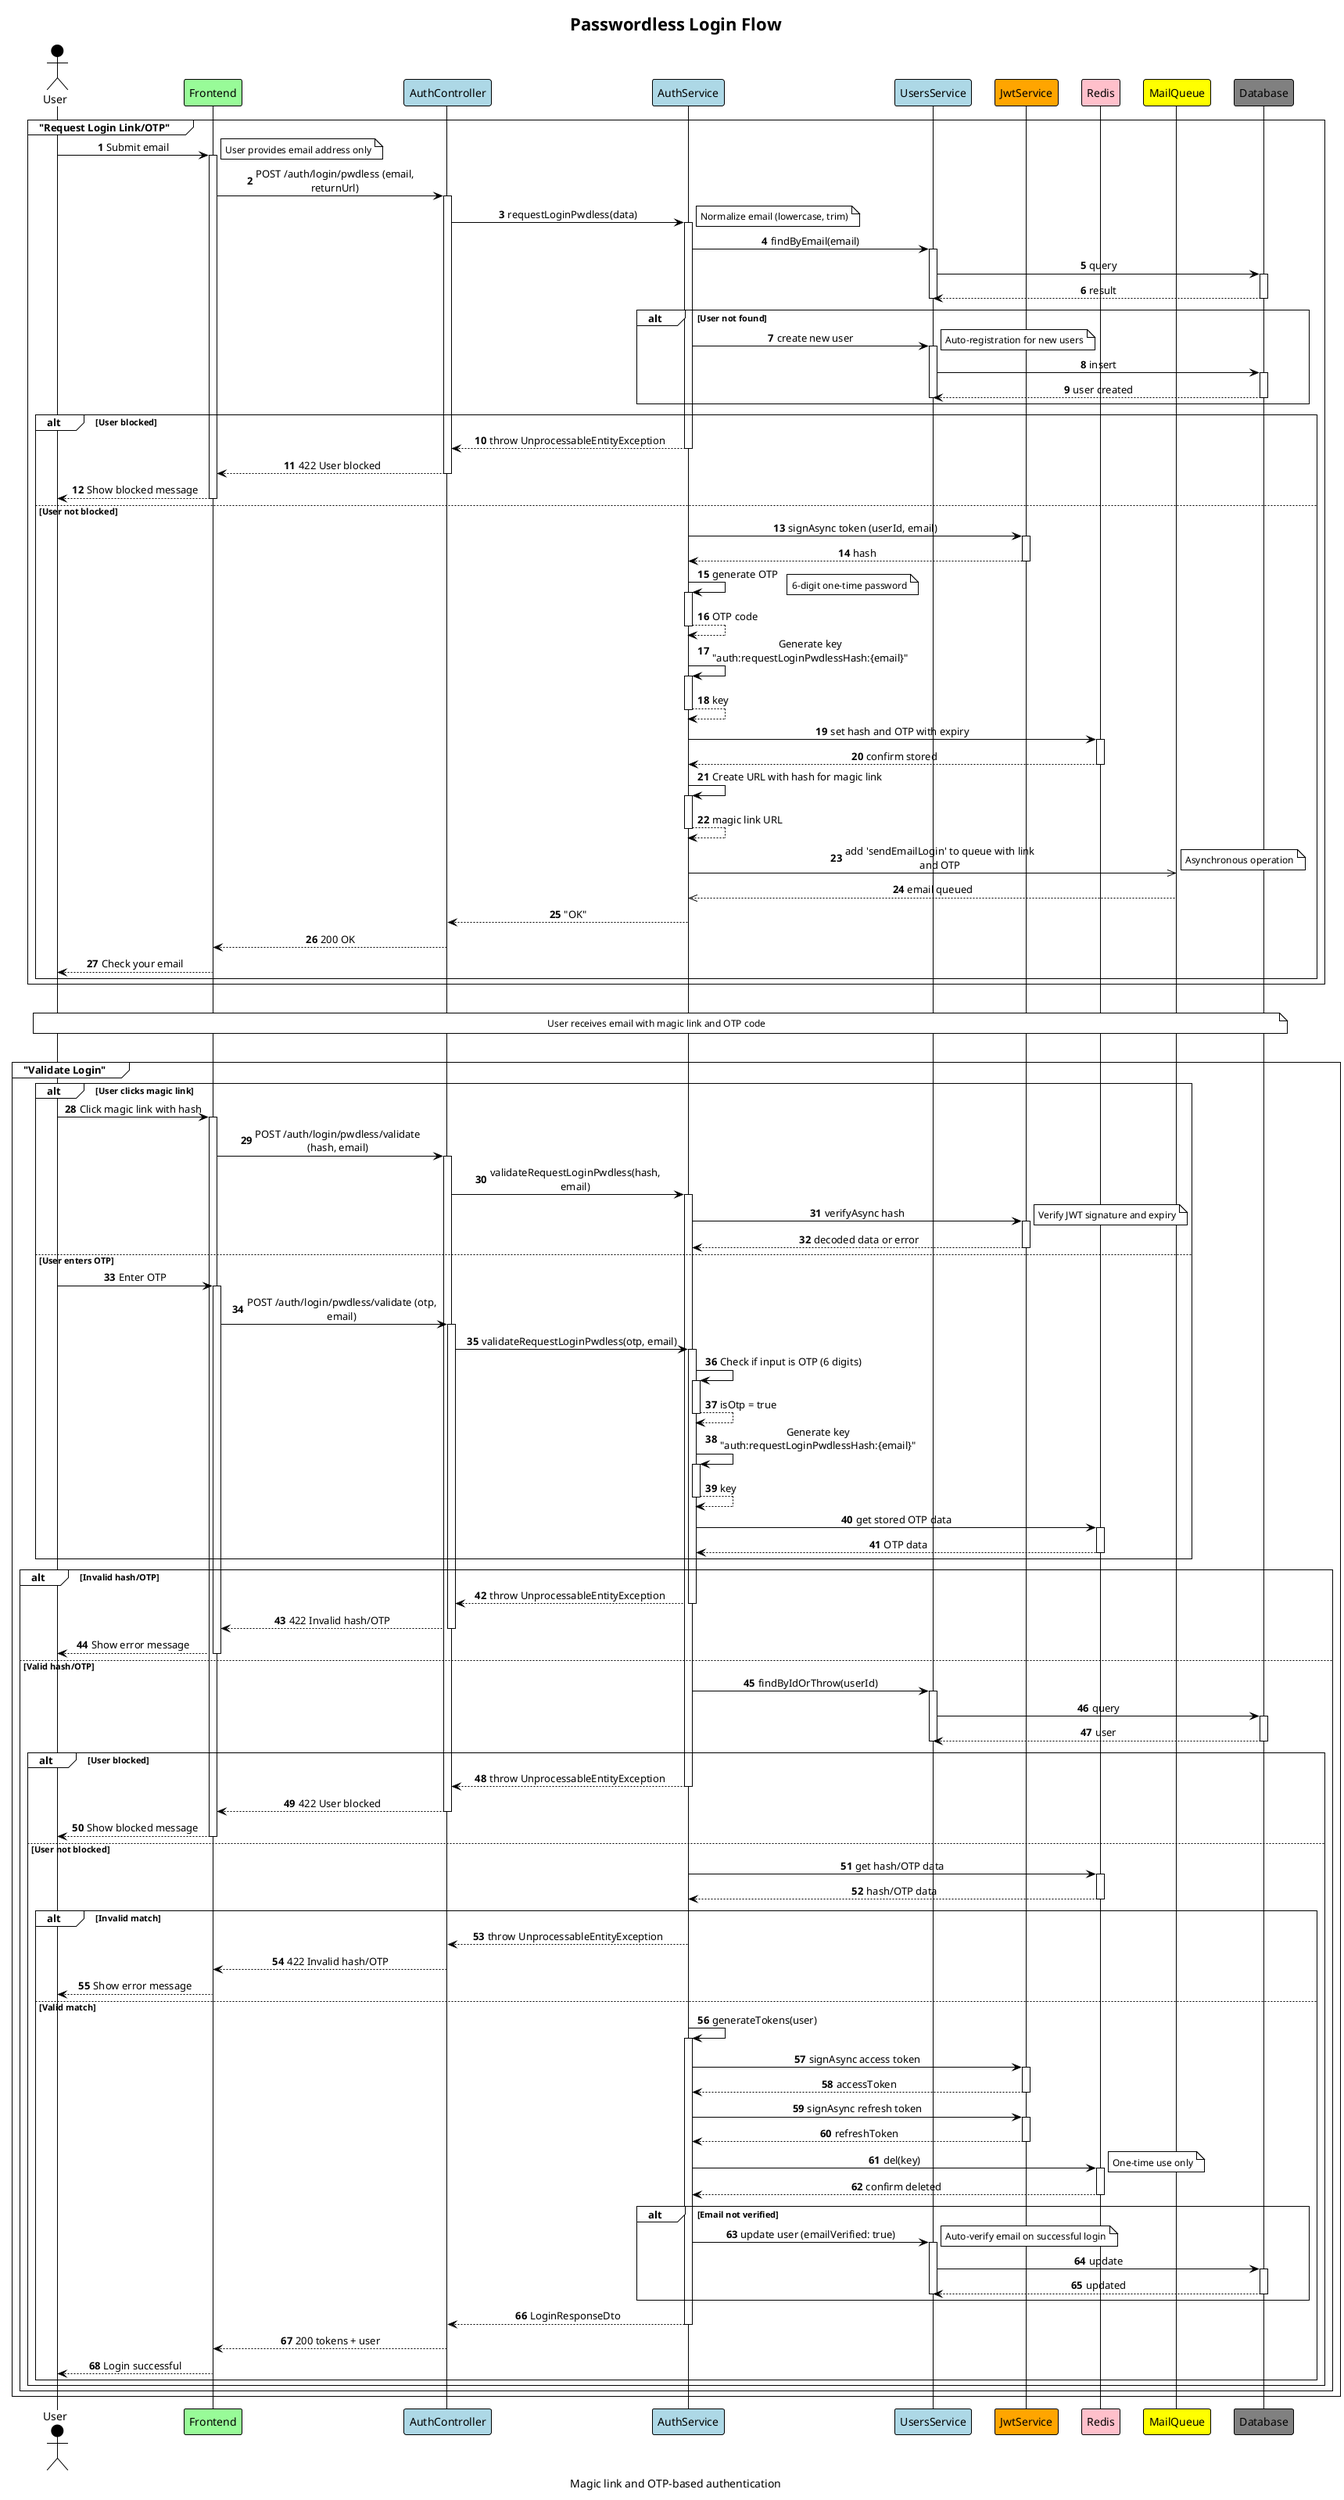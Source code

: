 @startuml Passwordless Login Flow
!theme plain
skinparam sequenceMessageAlign center
skinparam maxMessageSize 250
skinparam noteFontSize 12
skinparam BoxPadding 10

autonumber

title Passwordless Login Flow
caption Magic link and OTP-based authentication

actor User #Black
participant "Frontend" as FE #PaleGreen
participant "AuthController" as AC #LightBlue
participant "AuthService" as AS #LightBlue
participant "UsersService" as US #LightBlue
participant "JwtService" as JWT #Orange
participant "Redis" as Redis #Pink
participant "MailQueue" as Mail #Yellow
participant "Database" as DB #Gray

' Request Passwordless Login
group "Request Login Link/OTP"
    User -> FE ++ : Submit email
    note right: User provides email address only
    FE -> AC ++ : POST /auth/login/pwdless (email, returnUrl)
    AC -> AS ++ : requestLoginPwdless(data)
    note right: Normalize email (lowercase, trim)

    AS -> US ++ : findByEmail(email)
    US -> DB ++ : query
    return result
    deactivate US

    alt User not found
        AS -> US ++ : create new user
        note right: Auto-registration for new users
        US -> DB ++ : insert
        return user created
        deactivate US
    end

    alt User blocked
        AS --> AC -- : throw UnprocessableEntityException
        AC --> FE -- : 422 User blocked
        FE --> User -- : Show blocked message
    else User not blocked
        AS -> JWT ++ : signAsync token (userId, email)
        return hash

        AS -> AS ++ : generate OTP
        note right: 6-digit one-time password
        return OTP code

        AS -> AS ++ : Generate key "auth:requestLoginPwdlessHash:{email}"
        return key

        AS -> Redis ++ : set hash and OTP with expiry
        return confirm stored

        AS -> AS ++ : Create URL with hash for magic link
        return magic link URL

        AS ->> Mail : add 'sendEmailLogin' to queue with link and OTP
        note right: Asynchronous operation
        Mail -->> AS : email queued

        AS --> AC -- : "OK"
        AC --> FE -- : 200 OK
        FE --> User -- : Check your email
    end
end

|||
note across: User receives email with magic link and OTP code
|||

' Validate Passwordless Login
group "Validate Login"
    alt User clicks magic link
        User -> FE ++ : Click magic link with hash
        FE -> AC ++ : POST /auth/login/pwdless/validate (hash, email)
        AC -> AS ++ : validateRequestLoginPwdless(hash, email)
        AS -> JWT ++ : verifyAsync hash
        note right: Verify JWT signature and expiry
        return decoded data or error
    else User enters OTP
        User -> FE ++ : Enter OTP
        FE -> AC ++ : POST /auth/login/pwdless/validate (otp, email)
        AC -> AS ++ : validateRequestLoginPwdless(otp, email)
        AS -> AS ++ : Check if input is OTP (6 digits)
        return isOtp = true
        AS -> AS ++ : Generate key "auth:requestLoginPwdlessHash:{email}"
        return key
        AS -> Redis ++ : get stored OTP data
        return OTP data
    end

    alt Invalid hash/OTP
        AS --> AC -- : throw UnprocessableEntityException
        AC --> FE -- : 422 Invalid hash/OTP
        FE --> User -- : Show error message
    else Valid hash/OTP
        AS -> US ++ : findByIdOrThrow(userId)
        US -> DB ++ : query
        return user
        deactivate US

        alt User blocked
            AS --> AC -- : throw UnprocessableEntityException
            AC --> FE -- : 422 User blocked
            FE --> User -- : Show blocked message
        else User not blocked
            AS -> Redis ++ : get hash/OTP data
            return hash/OTP data

            alt Invalid match
                AS --> AC -- : throw UnprocessableEntityException
                AC --> FE -- : 422 Invalid hash/OTP
                FE --> User -- : Show error message
            else Valid match
                AS -> AS ++ : generateTokens(user)

                AS -> JWT ++ : signAsync access token
                return accessToken

                AS -> JWT ++ : signAsync refresh token
                return refreshToken

                AS -> Redis ++ : del(key)
                note right: One-time use only
                return confirm deleted

                alt Email not verified
                    AS -> US ++ : update user (emailVerified: true)
                    note right: Auto-verify email on successful login
                    US -> DB ++ : update
                    return updated
                    deactivate US
                end

                AS --> AC -- : LoginResponseDto
                AC --> FE -- : 200 tokens + user
                FE --> User -- : Login successful
            end
        end
    end
end

@enduml
